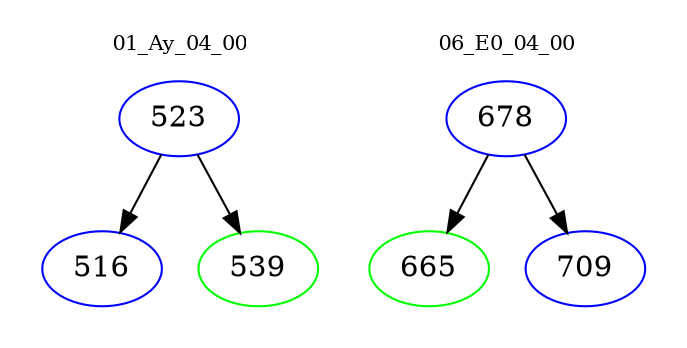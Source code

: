 digraph{
subgraph cluster_0 {
color = white
label = "01_Ay_04_00";
fontsize=10;
T0_523 [label="523", color="blue"]
T0_523 -> T0_516 [color="black"]
T0_516 [label="516", color="blue"]
T0_523 -> T0_539 [color="black"]
T0_539 [label="539", color="green"]
}
subgraph cluster_1 {
color = white
label = "06_E0_04_00";
fontsize=10;
T1_678 [label="678", color="blue"]
T1_678 -> T1_665 [color="black"]
T1_665 [label="665", color="green"]
T1_678 -> T1_709 [color="black"]
T1_709 [label="709", color="blue"]
}
}
